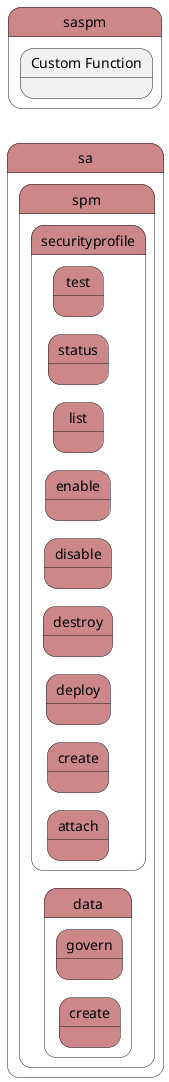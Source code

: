 @startuml
left to right direction


state "sa" as sa #cc8888 {
state "spm" as saspm #cc8888 {
}
}


state "saspm" as pstatename #cc8888 {
    state "Custom Function" as spmfunction {
    }
}

        state "sa" as sa #cc8888 {
state "spm" as saspm #cc8888 {
state "data" as saspmdata #cc8888 {
state "create" as saspmdatacreate #cc8888 {
}
}
}
}


        state "sa" as sa #cc8888 {
state "spm" as saspm #cc8888 {
state "data" as saspmdata #cc8888 {
state "govern" as saspmdatagovern #cc8888 {
}
}
}
}


        state "sa" as sa #cc8888 {
state "spm" as saspm #cc8888 {
state "securityprofile" as saspmsecurityprofile #cc8888 {
state "attach" as saspmsecurityprofileattach #cc8888 {
}
}
}
}


        state "sa" as sa #cc8888 {
state "spm" as saspm #cc8888 {
state "securityprofile" as saspmsecurityprofile #cc8888 {
state "create" as saspmsecurityprofilecreate #cc8888 {
}
}
}
}


        state "sa" as sa #cc8888 {
state "spm" as saspm #cc8888 {
state "securityprofile" as saspmsecurityprofile #cc8888 {
state "deploy" as saspmsecurityprofiledeploy #cc8888 {
}
}
}
}


        state "sa" as sa #cc8888 {
state "spm" as saspm #cc8888 {
state "securityprofile" as saspmsecurityprofile #cc8888 {
state "destroy" as saspmsecurityprofiledestroy #cc8888 {
}
}
}
}


        state "sa" as sa #cc8888 {
state "spm" as saspm #cc8888 {
state "securityprofile" as saspmsecurityprofile #cc8888 {
state "disable" as saspmsecurityprofiledisable #cc8888 {
}
}
}
}


        state "sa" as sa #cc8888 {
state "spm" as saspm #cc8888 {
state "securityprofile" as saspmsecurityprofile #cc8888 {
state "enable" as saspmsecurityprofileenable #cc8888 {
}
}
}
}


        state "sa" as sa #cc8888 {
state "spm" as saspm #cc8888 {
state "securityprofile" as saspmsecurityprofile #cc8888 {
state "list" as saspmsecurityprofilelist #cc8888 {
}
}
}
}


        state "sa" as sa #cc8888 {
state "spm" as saspm #cc8888 {
state "securityprofile" as saspmsecurityprofile #cc8888 {
state "status" as saspmsecurityprofilestatus #cc8888 {
}
}
}
}


        state "sa" as sa #cc8888 {
state "spm" as saspm #cc8888 {
state "securityprofile" as saspmsecurityprofile #cc8888 {
state "test" as saspmsecurityprofiletest #cc8888 {
}
}
}
}






@enduml
